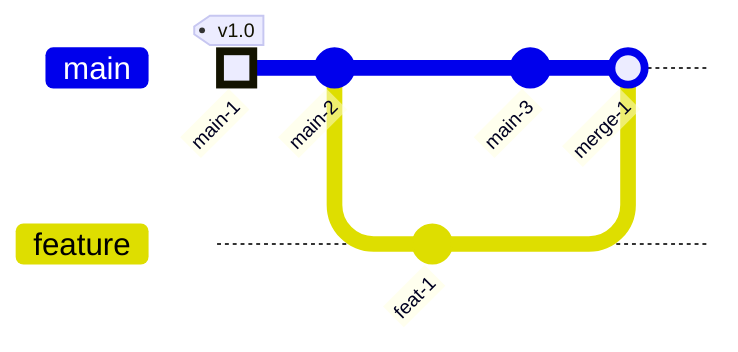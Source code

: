 %% docs/dag.mmd  
gitGraph
  commit id: "main-1" tag: "v1.0" type: HIGHLIGHT
  commit id: "main-2"
  branch feature
  commit id: "feat-1"
  checkout main
  commit id: "main-3"
  merge feature id: "merge-1"